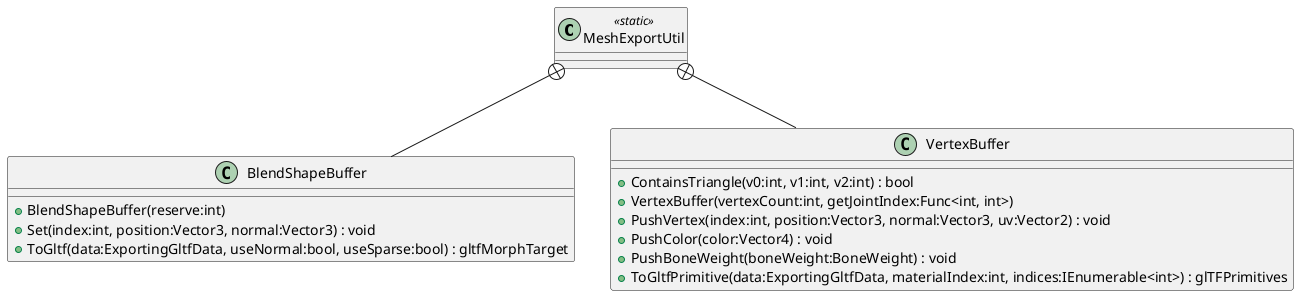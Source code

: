 @startuml
class MeshExportUtil <<static>> {
}
class BlendShapeBuffer {
    + BlendShapeBuffer(reserve:int)
    + Set(index:int, position:Vector3, normal:Vector3) : void
    + ToGltf(data:ExportingGltfData, useNormal:bool, useSparse:bool) : gltfMorphTarget
}
class VertexBuffer {
    + ContainsTriangle(v0:int, v1:int, v2:int) : bool
    + VertexBuffer(vertexCount:int, getJointIndex:Func<int, int>)
    + PushVertex(index:int, position:Vector3, normal:Vector3, uv:Vector2) : void
    + PushColor(color:Vector4) : void
    + PushBoneWeight(boneWeight:BoneWeight) : void
    + ToGltfPrimitive(data:ExportingGltfData, materialIndex:int, indices:IEnumerable<int>) : glTFPrimitives
}
MeshExportUtil +-- BlendShapeBuffer
MeshExportUtil +-- VertexBuffer
@enduml

